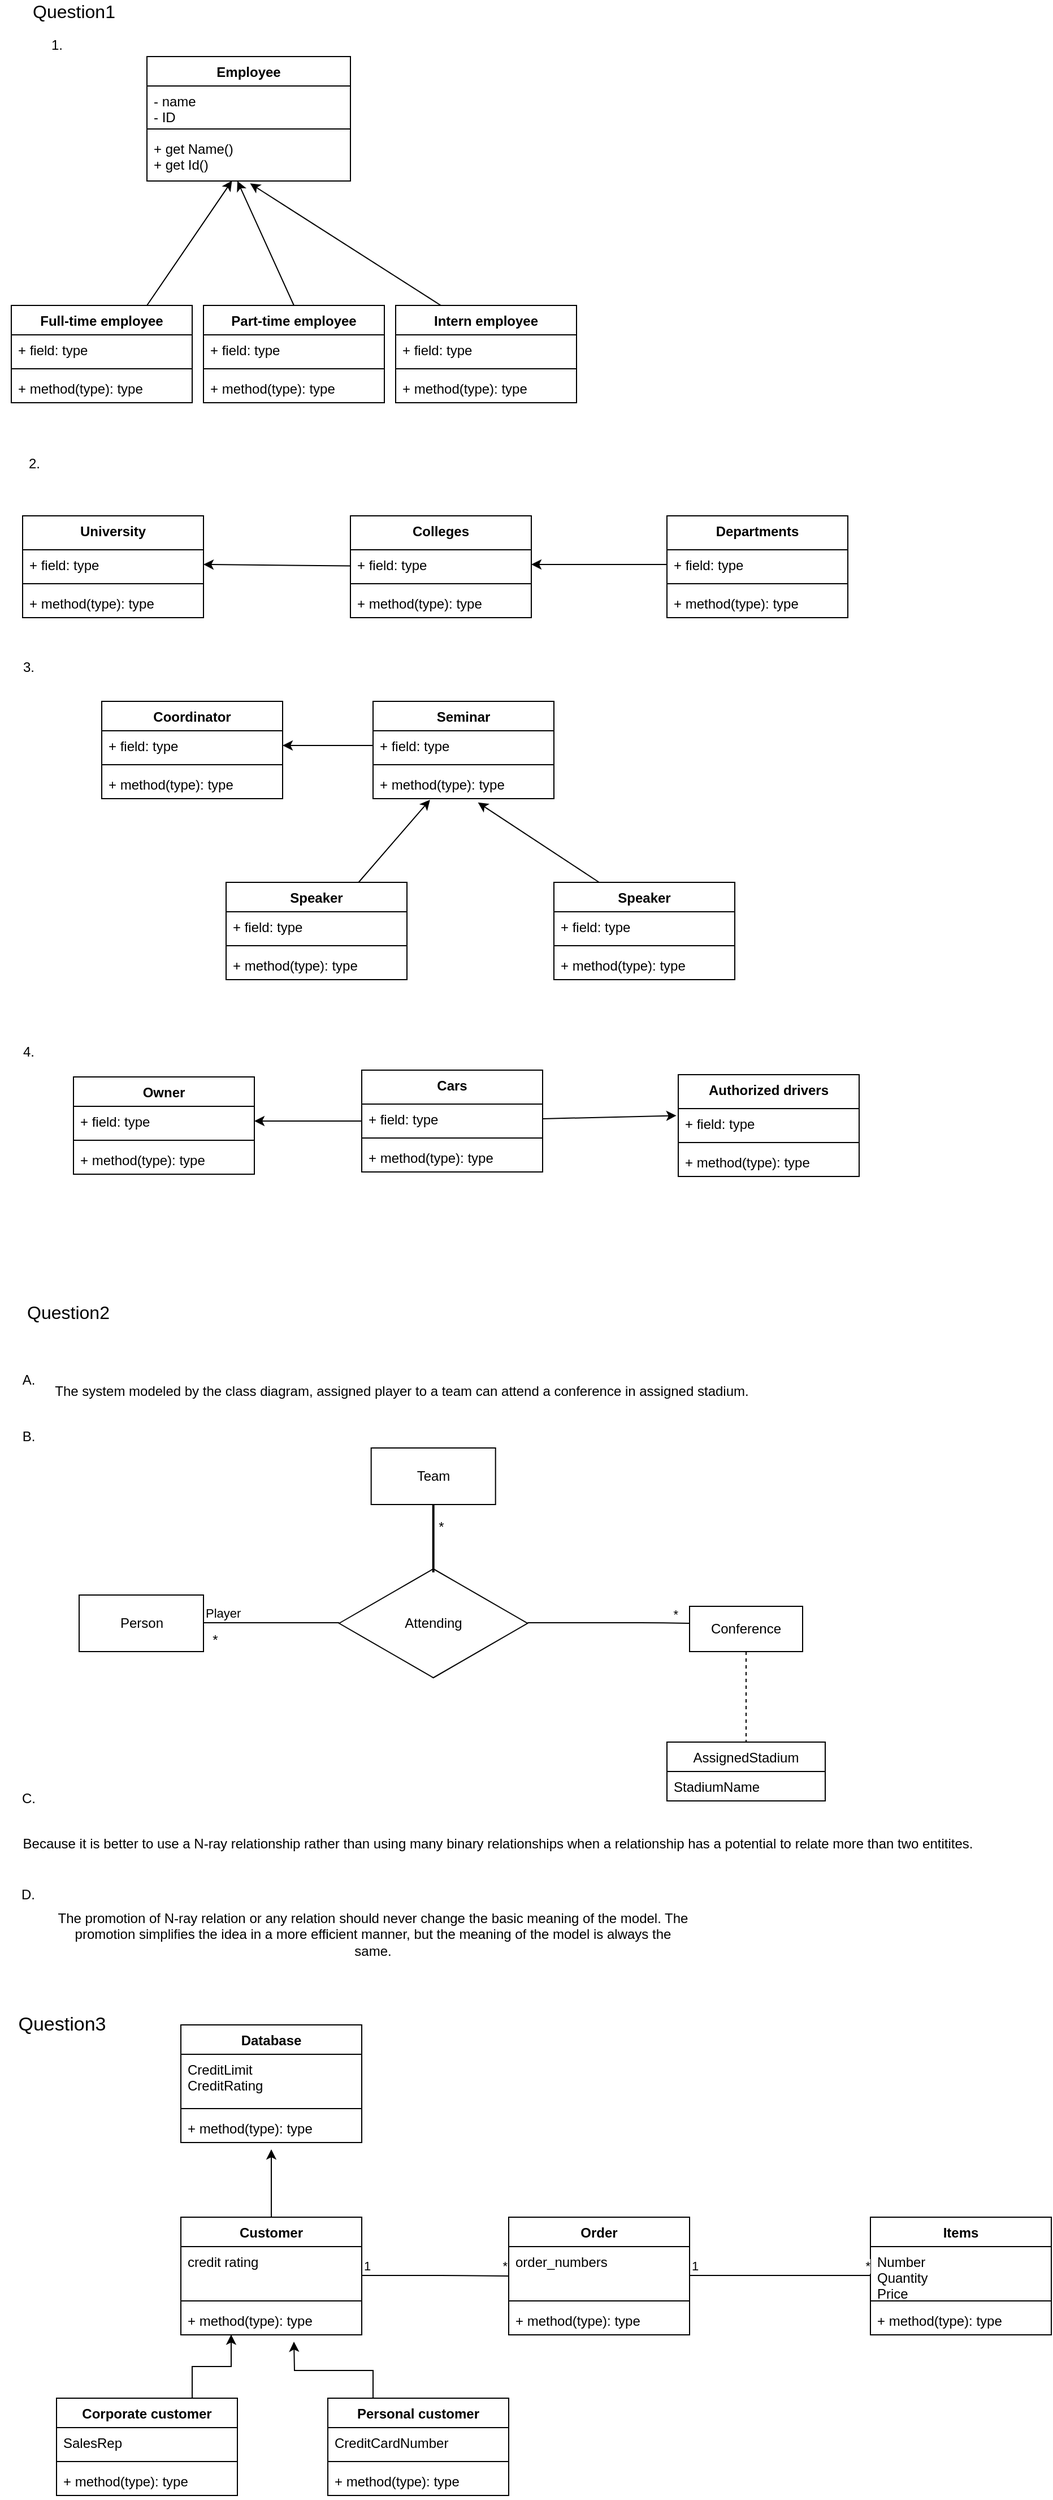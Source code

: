 <mxfile version="15.2.9" type="github">
  <diagram name="Page-1" id="929967ad-93f9-6ef4-fab6-5d389245f69c">
    <mxGraphModel dx="1038" dy="579" grid="1" gridSize="10" guides="1" tooltips="1" connect="1" arrows="1" fold="1" page="1" pageScale="1.5" pageWidth="1169" pageHeight="826" background="none" math="0" shadow="0">
      <root>
        <mxCell id="0" style=";html=1;" />
        <mxCell id="1" style=";html=1;" parent="0" />
        <mxCell id="pVyKS3Zhb-aqhYv4_YSG-1" value="&lt;font style=&quot;font-size: 16px&quot;&gt;Question1&lt;/font&gt;" style="text;html=1;resizable=0;autosize=1;align=center;verticalAlign=middle;points=[];fillColor=none;strokeColor=none;rounded=0;" parent="1" vertex="1">
          <mxGeometry x="20" y="40" width="90" height="20" as="geometry" />
        </mxCell>
        <mxCell id="pVyKS3Zhb-aqhYv4_YSG-3" value="1." style="text;html=1;resizable=0;autosize=1;align=center;verticalAlign=middle;points=[];fillColor=none;strokeColor=none;rounded=0;" parent="1" vertex="1">
          <mxGeometry x="35" y="70" width="30" height="20" as="geometry" />
        </mxCell>
        <mxCell id="pVyKS3Zhb-aqhYv4_YSG-24" value="Employee" style="swimlane;fontStyle=1;align=center;verticalAlign=top;childLayout=stackLayout;horizontal=1;startSize=26;horizontalStack=0;resizeParent=1;resizeParentMax=0;resizeLast=0;collapsible=1;marginBottom=0;" parent="1" vertex="1">
          <mxGeometry x="130" y="90" width="180" height="110" as="geometry" />
        </mxCell>
        <mxCell id="pVyKS3Zhb-aqhYv4_YSG-25" value="- name&#xa;- ID" style="text;strokeColor=none;fillColor=none;align=left;verticalAlign=top;spacingLeft=4;spacingRight=4;overflow=hidden;rotatable=0;points=[[0,0.5],[1,0.5]];portConstraint=eastwest;" parent="pVyKS3Zhb-aqhYv4_YSG-24" vertex="1">
          <mxGeometry y="26" width="180" height="34" as="geometry" />
        </mxCell>
        <mxCell id="pVyKS3Zhb-aqhYv4_YSG-26" value="" style="line;strokeWidth=1;fillColor=none;align=left;verticalAlign=middle;spacingTop=-1;spacingLeft=3;spacingRight=3;rotatable=0;labelPosition=right;points=[];portConstraint=eastwest;" parent="pVyKS3Zhb-aqhYv4_YSG-24" vertex="1">
          <mxGeometry y="60" width="180" height="8" as="geometry" />
        </mxCell>
        <mxCell id="pVyKS3Zhb-aqhYv4_YSG-27" value="+ get Name()&#xa;+ get Id()" style="text;strokeColor=none;fillColor=none;align=left;verticalAlign=top;spacingLeft=4;spacingRight=4;overflow=hidden;rotatable=0;points=[[0,0.5],[1,0.5]];portConstraint=eastwest;" parent="pVyKS3Zhb-aqhYv4_YSG-24" vertex="1">
          <mxGeometry y="68" width="180" height="42" as="geometry" />
        </mxCell>
        <mxCell id="pVyKS3Zhb-aqhYv4_YSG-68" style="edgeStyle=none;rounded=0;orthogonalLoop=1;jettySize=auto;html=1;exitX=0.25;exitY=0;exitDx=0;exitDy=0;entryX=0.507;entryY=1.052;entryDx=0;entryDy=0;entryPerimeter=0;" parent="1" source="pVyKS3Zhb-aqhYv4_YSG-32" target="pVyKS3Zhb-aqhYv4_YSG-27" edge="1">
          <mxGeometry relative="1" as="geometry" />
        </mxCell>
        <mxCell id="pVyKS3Zhb-aqhYv4_YSG-32" value="Intern employee" style="swimlane;fontStyle=1;align=center;verticalAlign=top;childLayout=stackLayout;horizontal=1;startSize=26;horizontalStack=0;resizeParent=1;resizeParentMax=0;resizeLast=0;collapsible=1;marginBottom=0;" parent="1" vertex="1">
          <mxGeometry x="350" y="310" width="160" height="86" as="geometry" />
        </mxCell>
        <mxCell id="pVyKS3Zhb-aqhYv4_YSG-33" value="+ field: type" style="text;strokeColor=none;fillColor=none;align=left;verticalAlign=top;spacingLeft=4;spacingRight=4;overflow=hidden;rotatable=0;points=[[0,0.5],[1,0.5]];portConstraint=eastwest;" parent="pVyKS3Zhb-aqhYv4_YSG-32" vertex="1">
          <mxGeometry y="26" width="160" height="26" as="geometry" />
        </mxCell>
        <mxCell id="pVyKS3Zhb-aqhYv4_YSG-34" value="" style="line;strokeWidth=1;fillColor=none;align=left;verticalAlign=middle;spacingTop=-1;spacingLeft=3;spacingRight=3;rotatable=0;labelPosition=right;points=[];portConstraint=eastwest;" parent="pVyKS3Zhb-aqhYv4_YSG-32" vertex="1">
          <mxGeometry y="52" width="160" height="8" as="geometry" />
        </mxCell>
        <mxCell id="pVyKS3Zhb-aqhYv4_YSG-35" value="+ method(type): type" style="text;strokeColor=none;fillColor=none;align=left;verticalAlign=top;spacingLeft=4;spacingRight=4;overflow=hidden;rotatable=0;points=[[0,0.5],[1,0.5]];portConstraint=eastwest;" parent="pVyKS3Zhb-aqhYv4_YSG-32" vertex="1">
          <mxGeometry y="60" width="160" height="26" as="geometry" />
        </mxCell>
        <mxCell id="pVyKS3Zhb-aqhYv4_YSG-67" style="edgeStyle=none;rounded=0;orthogonalLoop=1;jettySize=auto;html=1;exitX=0.5;exitY=0;exitDx=0;exitDy=0;" parent="1" source="pVyKS3Zhb-aqhYv4_YSG-36" edge="1">
          <mxGeometry relative="1" as="geometry">
            <mxPoint x="210" y="200" as="targetPoint" />
          </mxGeometry>
        </mxCell>
        <mxCell id="pVyKS3Zhb-aqhYv4_YSG-36" value="Part-time employee" style="swimlane;fontStyle=1;align=center;verticalAlign=top;childLayout=stackLayout;horizontal=1;startSize=26;horizontalStack=0;resizeParent=1;resizeParentMax=0;resizeLast=0;collapsible=1;marginBottom=0;" parent="1" vertex="1">
          <mxGeometry x="180" y="310" width="160" height="86" as="geometry" />
        </mxCell>
        <mxCell id="pVyKS3Zhb-aqhYv4_YSG-37" value="+ field: type" style="text;strokeColor=none;fillColor=none;align=left;verticalAlign=top;spacingLeft=4;spacingRight=4;overflow=hidden;rotatable=0;points=[[0,0.5],[1,0.5]];portConstraint=eastwest;" parent="pVyKS3Zhb-aqhYv4_YSG-36" vertex="1">
          <mxGeometry y="26" width="160" height="26" as="geometry" />
        </mxCell>
        <mxCell id="pVyKS3Zhb-aqhYv4_YSG-38" value="" style="line;strokeWidth=1;fillColor=none;align=left;verticalAlign=middle;spacingTop=-1;spacingLeft=3;spacingRight=3;rotatable=0;labelPosition=right;points=[];portConstraint=eastwest;" parent="pVyKS3Zhb-aqhYv4_YSG-36" vertex="1">
          <mxGeometry y="52" width="160" height="8" as="geometry" />
        </mxCell>
        <mxCell id="pVyKS3Zhb-aqhYv4_YSG-39" value="+ method(type): type" style="text;strokeColor=none;fillColor=none;align=left;verticalAlign=top;spacingLeft=4;spacingRight=4;overflow=hidden;rotatable=0;points=[[0,0.5],[1,0.5]];portConstraint=eastwest;" parent="pVyKS3Zhb-aqhYv4_YSG-36" vertex="1">
          <mxGeometry y="60" width="160" height="26" as="geometry" />
        </mxCell>
        <mxCell id="pVyKS3Zhb-aqhYv4_YSG-66" style="edgeStyle=none;rounded=0;orthogonalLoop=1;jettySize=auto;html=1;exitX=0.75;exitY=0;exitDx=0;exitDy=0;entryX=0.418;entryY=0.995;entryDx=0;entryDy=0;entryPerimeter=0;" parent="1" source="pVyKS3Zhb-aqhYv4_YSG-40" target="pVyKS3Zhb-aqhYv4_YSG-27" edge="1">
          <mxGeometry relative="1" as="geometry" />
        </mxCell>
        <mxCell id="pVyKS3Zhb-aqhYv4_YSG-40" value="Full-time employee" style="swimlane;fontStyle=1;align=center;verticalAlign=top;childLayout=stackLayout;horizontal=1;startSize=26;horizontalStack=0;resizeParent=1;resizeParentMax=0;resizeLast=0;collapsible=1;marginBottom=0;" parent="1" vertex="1">
          <mxGeometry x="10" y="310" width="160" height="86" as="geometry" />
        </mxCell>
        <mxCell id="pVyKS3Zhb-aqhYv4_YSG-41" value="+ field: type" style="text;strokeColor=none;fillColor=none;align=left;verticalAlign=top;spacingLeft=4;spacingRight=4;overflow=hidden;rotatable=0;points=[[0,0.5],[1,0.5]];portConstraint=eastwest;" parent="pVyKS3Zhb-aqhYv4_YSG-40" vertex="1">
          <mxGeometry y="26" width="160" height="26" as="geometry" />
        </mxCell>
        <mxCell id="pVyKS3Zhb-aqhYv4_YSG-42" value="" style="line;strokeWidth=1;fillColor=none;align=left;verticalAlign=middle;spacingTop=-1;spacingLeft=3;spacingRight=3;rotatable=0;labelPosition=right;points=[];portConstraint=eastwest;" parent="pVyKS3Zhb-aqhYv4_YSG-40" vertex="1">
          <mxGeometry y="52" width="160" height="8" as="geometry" />
        </mxCell>
        <mxCell id="pVyKS3Zhb-aqhYv4_YSG-43" value="+ method(type): type" style="text;strokeColor=none;fillColor=none;align=left;verticalAlign=top;spacingLeft=4;spacingRight=4;overflow=hidden;rotatable=0;points=[[0,0.5],[1,0.5]];portConstraint=eastwest;" parent="pVyKS3Zhb-aqhYv4_YSG-40" vertex="1">
          <mxGeometry y="60" width="160" height="26" as="geometry" />
        </mxCell>
        <mxCell id="pVyKS3Zhb-aqhYv4_YSG-44" value="2." style="text;html=1;resizable=0;autosize=1;align=center;verticalAlign=middle;points=[];fillColor=none;strokeColor=none;rounded=0;" parent="1" vertex="1">
          <mxGeometry x="15" y="440" width="30" height="20" as="geometry" />
        </mxCell>
        <mxCell id="pVyKS3Zhb-aqhYv4_YSG-45" value="University" style="swimlane;fontStyle=1;align=center;verticalAlign=top;childLayout=stackLayout;horizontal=1;startSize=30;horizontalStack=0;resizeParent=1;resizeParentMax=0;resizeLast=0;collapsible=1;marginBottom=0;" parent="1" vertex="1">
          <mxGeometry x="20" y="496" width="160" height="90" as="geometry" />
        </mxCell>
        <mxCell id="pVyKS3Zhb-aqhYv4_YSG-46" value="+ field: type" style="text;strokeColor=none;fillColor=none;align=left;verticalAlign=top;spacingLeft=4;spacingRight=4;overflow=hidden;rotatable=0;points=[[0,0.5],[1,0.5]];portConstraint=eastwest;" parent="pVyKS3Zhb-aqhYv4_YSG-45" vertex="1">
          <mxGeometry y="30" width="160" height="26" as="geometry" />
        </mxCell>
        <mxCell id="pVyKS3Zhb-aqhYv4_YSG-47" value="" style="line;strokeWidth=1;fillColor=none;align=left;verticalAlign=middle;spacingTop=-1;spacingLeft=3;spacingRight=3;rotatable=0;labelPosition=right;points=[];portConstraint=eastwest;" parent="pVyKS3Zhb-aqhYv4_YSG-45" vertex="1">
          <mxGeometry y="56" width="160" height="8" as="geometry" />
        </mxCell>
        <mxCell id="pVyKS3Zhb-aqhYv4_YSG-48" value="+ method(type): type" style="text;strokeColor=none;fillColor=none;align=left;verticalAlign=top;spacingLeft=4;spacingRight=4;overflow=hidden;rotatable=0;points=[[0,0.5],[1,0.5]];portConstraint=eastwest;" parent="pVyKS3Zhb-aqhYv4_YSG-45" vertex="1">
          <mxGeometry y="64" width="160" height="26" as="geometry" />
        </mxCell>
        <mxCell id="pVyKS3Zhb-aqhYv4_YSG-61" style="edgeStyle=none;rounded=0;orthogonalLoop=1;jettySize=auto;html=1;entryX=1;entryY=0.5;entryDx=0;entryDy=0;" parent="1" source="pVyKS3Zhb-aqhYv4_YSG-49" target="pVyKS3Zhb-aqhYv4_YSG-46" edge="1">
          <mxGeometry relative="1" as="geometry" />
        </mxCell>
        <mxCell id="pVyKS3Zhb-aqhYv4_YSG-49" value="Colleges" style="swimlane;fontStyle=1;align=center;verticalAlign=top;childLayout=stackLayout;horizontal=1;startSize=30;horizontalStack=0;resizeParent=1;resizeParentMax=0;resizeLast=0;collapsible=1;marginBottom=0;" parent="1" vertex="1">
          <mxGeometry x="310" y="496" width="160" height="90" as="geometry" />
        </mxCell>
        <mxCell id="pVyKS3Zhb-aqhYv4_YSG-50" value="+ field: type" style="text;strokeColor=none;fillColor=none;align=left;verticalAlign=top;spacingLeft=4;spacingRight=4;overflow=hidden;rotatable=0;points=[[0,0.5],[1,0.5]];portConstraint=eastwest;" parent="pVyKS3Zhb-aqhYv4_YSG-49" vertex="1">
          <mxGeometry y="30" width="160" height="26" as="geometry" />
        </mxCell>
        <mxCell id="pVyKS3Zhb-aqhYv4_YSG-51" value="" style="line;strokeWidth=1;fillColor=none;align=left;verticalAlign=middle;spacingTop=-1;spacingLeft=3;spacingRight=3;rotatable=0;labelPosition=right;points=[];portConstraint=eastwest;" parent="pVyKS3Zhb-aqhYv4_YSG-49" vertex="1">
          <mxGeometry y="56" width="160" height="8" as="geometry" />
        </mxCell>
        <mxCell id="pVyKS3Zhb-aqhYv4_YSG-52" value="+ method(type): type" style="text;strokeColor=none;fillColor=none;align=left;verticalAlign=top;spacingLeft=4;spacingRight=4;overflow=hidden;rotatable=0;points=[[0,0.5],[1,0.5]];portConstraint=eastwest;" parent="pVyKS3Zhb-aqhYv4_YSG-49" vertex="1">
          <mxGeometry y="64" width="160" height="26" as="geometry" />
        </mxCell>
        <mxCell id="pVyKS3Zhb-aqhYv4_YSG-54" value="Departments" style="swimlane;fontStyle=1;align=center;verticalAlign=top;childLayout=stackLayout;horizontal=1;startSize=30;horizontalStack=0;resizeParent=1;resizeParentMax=0;resizeLast=0;collapsible=1;marginBottom=0;" parent="1" vertex="1">
          <mxGeometry x="590" y="496" width="160" height="90" as="geometry" />
        </mxCell>
        <mxCell id="pVyKS3Zhb-aqhYv4_YSG-55" value="+ field: type" style="text;strokeColor=none;fillColor=none;align=left;verticalAlign=top;spacingLeft=4;spacingRight=4;overflow=hidden;rotatable=0;points=[[0,0.5],[1,0.5]];portConstraint=eastwest;" parent="pVyKS3Zhb-aqhYv4_YSG-54" vertex="1">
          <mxGeometry y="30" width="160" height="26" as="geometry" />
        </mxCell>
        <mxCell id="pVyKS3Zhb-aqhYv4_YSG-56" value="" style="line;strokeWidth=1;fillColor=none;align=left;verticalAlign=middle;spacingTop=-1;spacingLeft=3;spacingRight=3;rotatable=0;labelPosition=right;points=[];portConstraint=eastwest;" parent="pVyKS3Zhb-aqhYv4_YSG-54" vertex="1">
          <mxGeometry y="56" width="160" height="8" as="geometry" />
        </mxCell>
        <mxCell id="pVyKS3Zhb-aqhYv4_YSG-57" value="+ method(type): type" style="text;strokeColor=none;fillColor=none;align=left;verticalAlign=top;spacingLeft=4;spacingRight=4;overflow=hidden;rotatable=0;points=[[0,0.5],[1,0.5]];portConstraint=eastwest;" parent="pVyKS3Zhb-aqhYv4_YSG-54" vertex="1">
          <mxGeometry y="64" width="160" height="26" as="geometry" />
        </mxCell>
        <mxCell id="pVyKS3Zhb-aqhYv4_YSG-62" style="edgeStyle=none;rounded=0;orthogonalLoop=1;jettySize=auto;html=1;entryX=1;entryY=0.5;entryDx=0;entryDy=0;" parent="1" source="pVyKS3Zhb-aqhYv4_YSG-55" target="pVyKS3Zhb-aqhYv4_YSG-50" edge="1">
          <mxGeometry relative="1" as="geometry" />
        </mxCell>
        <mxCell id="pVyKS3Zhb-aqhYv4_YSG-63" value="3." style="text;html=1;resizable=0;autosize=1;align=center;verticalAlign=middle;points=[];fillColor=none;strokeColor=none;rounded=0;" parent="1" vertex="1">
          <mxGeometry x="10" y="620" width="30" height="20" as="geometry" />
        </mxCell>
        <mxCell id="pVyKS3Zhb-aqhYv4_YSG-69" value="Coordinator" style="swimlane;fontStyle=1;align=center;verticalAlign=top;childLayout=stackLayout;horizontal=1;startSize=26;horizontalStack=0;resizeParent=1;resizeParentMax=0;resizeLast=0;collapsible=1;marginBottom=0;" parent="1" vertex="1">
          <mxGeometry x="90" y="660" width="160" height="86" as="geometry" />
        </mxCell>
        <mxCell id="pVyKS3Zhb-aqhYv4_YSG-70" value="+ field: type" style="text;strokeColor=none;fillColor=none;align=left;verticalAlign=top;spacingLeft=4;spacingRight=4;overflow=hidden;rotatable=0;points=[[0,0.5],[1,0.5]];portConstraint=eastwest;" parent="pVyKS3Zhb-aqhYv4_YSG-69" vertex="1">
          <mxGeometry y="26" width="160" height="26" as="geometry" />
        </mxCell>
        <mxCell id="pVyKS3Zhb-aqhYv4_YSG-71" value="" style="line;strokeWidth=1;fillColor=none;align=left;verticalAlign=middle;spacingTop=-1;spacingLeft=3;spacingRight=3;rotatable=0;labelPosition=right;points=[];portConstraint=eastwest;" parent="pVyKS3Zhb-aqhYv4_YSG-69" vertex="1">
          <mxGeometry y="52" width="160" height="8" as="geometry" />
        </mxCell>
        <mxCell id="pVyKS3Zhb-aqhYv4_YSG-72" value="+ method(type): type" style="text;strokeColor=none;fillColor=none;align=left;verticalAlign=top;spacingLeft=4;spacingRight=4;overflow=hidden;rotatable=0;points=[[0,0.5],[1,0.5]];portConstraint=eastwest;" parent="pVyKS3Zhb-aqhYv4_YSG-69" vertex="1">
          <mxGeometry y="60" width="160" height="26" as="geometry" />
        </mxCell>
        <mxCell id="pVyKS3Zhb-aqhYv4_YSG-89" style="edgeStyle=none;rounded=0;orthogonalLoop=1;jettySize=auto;html=1;entryX=0.315;entryY=1.038;entryDx=0;entryDy=0;entryPerimeter=0;" parent="1" source="pVyKS3Zhb-aqhYv4_YSG-77" target="pVyKS3Zhb-aqhYv4_YSG-88" edge="1">
          <mxGeometry relative="1" as="geometry" />
        </mxCell>
        <mxCell id="pVyKS3Zhb-aqhYv4_YSG-77" value="Speaker" style="swimlane;fontStyle=1;align=center;verticalAlign=top;childLayout=stackLayout;horizontal=1;startSize=26;horizontalStack=0;resizeParent=1;resizeParentMax=0;resizeLast=0;collapsible=1;marginBottom=0;" parent="1" vertex="1">
          <mxGeometry x="200" y="820" width="160" height="86" as="geometry" />
        </mxCell>
        <mxCell id="pVyKS3Zhb-aqhYv4_YSG-78" value="+ field: type" style="text;strokeColor=none;fillColor=none;align=left;verticalAlign=top;spacingLeft=4;spacingRight=4;overflow=hidden;rotatable=0;points=[[0,0.5],[1,0.5]];portConstraint=eastwest;" parent="pVyKS3Zhb-aqhYv4_YSG-77" vertex="1">
          <mxGeometry y="26" width="160" height="26" as="geometry" />
        </mxCell>
        <mxCell id="pVyKS3Zhb-aqhYv4_YSG-79" value="" style="line;strokeWidth=1;fillColor=none;align=left;verticalAlign=middle;spacingTop=-1;spacingLeft=3;spacingRight=3;rotatable=0;labelPosition=right;points=[];portConstraint=eastwest;" parent="pVyKS3Zhb-aqhYv4_YSG-77" vertex="1">
          <mxGeometry y="52" width="160" height="8" as="geometry" />
        </mxCell>
        <mxCell id="pVyKS3Zhb-aqhYv4_YSG-80" value="+ method(type): type" style="text;strokeColor=none;fillColor=none;align=left;verticalAlign=top;spacingLeft=4;spacingRight=4;overflow=hidden;rotatable=0;points=[[0,0.5],[1,0.5]];portConstraint=eastwest;" parent="pVyKS3Zhb-aqhYv4_YSG-77" vertex="1">
          <mxGeometry y="60" width="160" height="26" as="geometry" />
        </mxCell>
        <mxCell id="pVyKS3Zhb-aqhYv4_YSG-90" style="edgeStyle=none;rounded=0;orthogonalLoop=1;jettySize=auto;html=1;exitX=0.25;exitY=0;exitDx=0;exitDy=0;entryX=0.58;entryY=1.131;entryDx=0;entryDy=0;entryPerimeter=0;" parent="1" source="pVyKS3Zhb-aqhYv4_YSG-81" target="pVyKS3Zhb-aqhYv4_YSG-88" edge="1">
          <mxGeometry relative="1" as="geometry" />
        </mxCell>
        <mxCell id="pVyKS3Zhb-aqhYv4_YSG-81" value="Speaker" style="swimlane;fontStyle=1;align=center;verticalAlign=top;childLayout=stackLayout;horizontal=1;startSize=26;horizontalStack=0;resizeParent=1;resizeParentMax=0;resizeLast=0;collapsible=1;marginBottom=0;" parent="1" vertex="1">
          <mxGeometry x="490" y="820" width="160" height="86" as="geometry" />
        </mxCell>
        <mxCell id="pVyKS3Zhb-aqhYv4_YSG-82" value="+ field: type" style="text;strokeColor=none;fillColor=none;align=left;verticalAlign=top;spacingLeft=4;spacingRight=4;overflow=hidden;rotatable=0;points=[[0,0.5],[1,0.5]];portConstraint=eastwest;" parent="pVyKS3Zhb-aqhYv4_YSG-81" vertex="1">
          <mxGeometry y="26" width="160" height="26" as="geometry" />
        </mxCell>
        <mxCell id="pVyKS3Zhb-aqhYv4_YSG-83" value="" style="line;strokeWidth=1;fillColor=none;align=left;verticalAlign=middle;spacingTop=-1;spacingLeft=3;spacingRight=3;rotatable=0;labelPosition=right;points=[];portConstraint=eastwest;" parent="pVyKS3Zhb-aqhYv4_YSG-81" vertex="1">
          <mxGeometry y="52" width="160" height="8" as="geometry" />
        </mxCell>
        <mxCell id="pVyKS3Zhb-aqhYv4_YSG-84" value="+ method(type): type" style="text;strokeColor=none;fillColor=none;align=left;verticalAlign=top;spacingLeft=4;spacingRight=4;overflow=hidden;rotatable=0;points=[[0,0.5],[1,0.5]];portConstraint=eastwest;" parent="pVyKS3Zhb-aqhYv4_YSG-81" vertex="1">
          <mxGeometry y="60" width="160" height="26" as="geometry" />
        </mxCell>
        <mxCell id="pVyKS3Zhb-aqhYv4_YSG-85" value="Seminar" style="swimlane;fontStyle=1;align=center;verticalAlign=top;childLayout=stackLayout;horizontal=1;startSize=26;horizontalStack=0;resizeParent=1;resizeParentMax=0;resizeLast=0;collapsible=1;marginBottom=0;" parent="1" vertex="1">
          <mxGeometry x="330" y="660" width="160" height="86" as="geometry" />
        </mxCell>
        <mxCell id="pVyKS3Zhb-aqhYv4_YSG-86" value="+ field: type" style="text;strokeColor=none;fillColor=none;align=left;verticalAlign=top;spacingLeft=4;spacingRight=4;overflow=hidden;rotatable=0;points=[[0,0.5],[1,0.5]];portConstraint=eastwest;" parent="pVyKS3Zhb-aqhYv4_YSG-85" vertex="1">
          <mxGeometry y="26" width="160" height="26" as="geometry" />
        </mxCell>
        <mxCell id="pVyKS3Zhb-aqhYv4_YSG-87" value="" style="line;strokeWidth=1;fillColor=none;align=left;verticalAlign=middle;spacingTop=-1;spacingLeft=3;spacingRight=3;rotatable=0;labelPosition=right;points=[];portConstraint=eastwest;" parent="pVyKS3Zhb-aqhYv4_YSG-85" vertex="1">
          <mxGeometry y="52" width="160" height="8" as="geometry" />
        </mxCell>
        <mxCell id="pVyKS3Zhb-aqhYv4_YSG-88" value="+ method(type): type" style="text;strokeColor=none;fillColor=none;align=left;verticalAlign=top;spacingLeft=4;spacingRight=4;overflow=hidden;rotatable=0;points=[[0,0.5],[1,0.5]];portConstraint=eastwest;" parent="pVyKS3Zhb-aqhYv4_YSG-85" vertex="1">
          <mxGeometry y="60" width="160" height="26" as="geometry" />
        </mxCell>
        <mxCell id="pVyKS3Zhb-aqhYv4_YSG-91" style="edgeStyle=none;rounded=0;orthogonalLoop=1;jettySize=auto;html=1;exitX=0;exitY=0.5;exitDx=0;exitDy=0;entryX=1;entryY=0.5;entryDx=0;entryDy=0;" parent="1" source="pVyKS3Zhb-aqhYv4_YSG-86" target="pVyKS3Zhb-aqhYv4_YSG-70" edge="1">
          <mxGeometry relative="1" as="geometry" />
        </mxCell>
        <mxCell id="pVyKS3Zhb-aqhYv4_YSG-92" value="4." style="text;html=1;resizable=0;autosize=1;align=center;verticalAlign=middle;points=[];fillColor=none;strokeColor=none;rounded=0;" parent="1" vertex="1">
          <mxGeometry x="10" y="960" width="30" height="20" as="geometry" />
        </mxCell>
        <mxCell id="pVyKS3Zhb-aqhYv4_YSG-111" style="edgeStyle=none;rounded=0;orthogonalLoop=1;jettySize=auto;html=1;entryX=1;entryY=0.5;entryDx=0;entryDy=0;" parent="1" source="pVyKS3Zhb-aqhYv4_YSG-93" target="pVyKS3Zhb-aqhYv4_YSG-98" edge="1">
          <mxGeometry relative="1" as="geometry" />
        </mxCell>
        <mxCell id="pVyKS3Zhb-aqhYv4_YSG-93" value="Cars" style="swimlane;fontStyle=1;align=center;verticalAlign=top;childLayout=stackLayout;horizontal=1;startSize=30;horizontalStack=0;resizeParent=1;resizeParentMax=0;resizeLast=0;collapsible=1;marginBottom=0;" parent="1" vertex="1">
          <mxGeometry x="320" y="986" width="160" height="90" as="geometry" />
        </mxCell>
        <mxCell id="pVyKS3Zhb-aqhYv4_YSG-94" value="+ field: type" style="text;strokeColor=none;fillColor=none;align=left;verticalAlign=top;spacingLeft=4;spacingRight=4;overflow=hidden;rotatable=0;points=[[0,0.5],[1,0.5]];portConstraint=eastwest;" parent="pVyKS3Zhb-aqhYv4_YSG-93" vertex="1">
          <mxGeometry y="30" width="160" height="26" as="geometry" />
        </mxCell>
        <mxCell id="pVyKS3Zhb-aqhYv4_YSG-95" value="" style="line;strokeWidth=1;fillColor=none;align=left;verticalAlign=middle;spacingTop=-1;spacingLeft=3;spacingRight=3;rotatable=0;labelPosition=right;points=[];portConstraint=eastwest;" parent="pVyKS3Zhb-aqhYv4_YSG-93" vertex="1">
          <mxGeometry y="56" width="160" height="8" as="geometry" />
        </mxCell>
        <mxCell id="pVyKS3Zhb-aqhYv4_YSG-96" value="+ method(type): type" style="text;strokeColor=none;fillColor=none;align=left;verticalAlign=top;spacingLeft=4;spacingRight=4;overflow=hidden;rotatable=0;points=[[0,0.5],[1,0.5]];portConstraint=eastwest;" parent="pVyKS3Zhb-aqhYv4_YSG-93" vertex="1">
          <mxGeometry y="64" width="160" height="26" as="geometry" />
        </mxCell>
        <mxCell id="pVyKS3Zhb-aqhYv4_YSG-97" value="Owner" style="swimlane;fontStyle=1;align=center;verticalAlign=top;childLayout=stackLayout;horizontal=1;startSize=26;horizontalStack=0;resizeParent=1;resizeParentMax=0;resizeLast=0;collapsible=1;marginBottom=0;" parent="1" vertex="1">
          <mxGeometry x="65" y="992" width="160" height="86" as="geometry" />
        </mxCell>
        <mxCell id="pVyKS3Zhb-aqhYv4_YSG-98" value="+ field: type" style="text;strokeColor=none;fillColor=none;align=left;verticalAlign=top;spacingLeft=4;spacingRight=4;overflow=hidden;rotatable=0;points=[[0,0.5],[1,0.5]];portConstraint=eastwest;" parent="pVyKS3Zhb-aqhYv4_YSG-97" vertex="1">
          <mxGeometry y="26" width="160" height="26" as="geometry" />
        </mxCell>
        <mxCell id="pVyKS3Zhb-aqhYv4_YSG-99" value="" style="line;strokeWidth=1;fillColor=none;align=left;verticalAlign=middle;spacingTop=-1;spacingLeft=3;spacingRight=3;rotatable=0;labelPosition=right;points=[];portConstraint=eastwest;" parent="pVyKS3Zhb-aqhYv4_YSG-97" vertex="1">
          <mxGeometry y="52" width="160" height="8" as="geometry" />
        </mxCell>
        <mxCell id="pVyKS3Zhb-aqhYv4_YSG-100" value="+ method(type): type" style="text;strokeColor=none;fillColor=none;align=left;verticalAlign=top;spacingLeft=4;spacingRight=4;overflow=hidden;rotatable=0;points=[[0,0.5],[1,0.5]];portConstraint=eastwest;" parent="pVyKS3Zhb-aqhYv4_YSG-97" vertex="1">
          <mxGeometry y="60" width="160" height="26" as="geometry" />
        </mxCell>
        <mxCell id="pVyKS3Zhb-aqhYv4_YSG-101" value="Authorized drivers" style="swimlane;fontStyle=1;align=center;verticalAlign=top;childLayout=stackLayout;horizontal=1;startSize=30;horizontalStack=0;resizeParent=1;resizeParentMax=0;resizeLast=0;collapsible=1;marginBottom=0;" parent="1" vertex="1">
          <mxGeometry x="600" y="990" width="160" height="90" as="geometry" />
        </mxCell>
        <mxCell id="pVyKS3Zhb-aqhYv4_YSG-102" value="+ field: type" style="text;strokeColor=none;fillColor=none;align=left;verticalAlign=top;spacingLeft=4;spacingRight=4;overflow=hidden;rotatable=0;points=[[0,0.5],[1,0.5]];portConstraint=eastwest;" parent="pVyKS3Zhb-aqhYv4_YSG-101" vertex="1">
          <mxGeometry y="30" width="160" height="26" as="geometry" />
        </mxCell>
        <mxCell id="pVyKS3Zhb-aqhYv4_YSG-103" value="" style="line;strokeWidth=1;fillColor=none;align=left;verticalAlign=middle;spacingTop=-1;spacingLeft=3;spacingRight=3;rotatable=0;labelPosition=right;points=[];portConstraint=eastwest;" parent="pVyKS3Zhb-aqhYv4_YSG-101" vertex="1">
          <mxGeometry y="56" width="160" height="8" as="geometry" />
        </mxCell>
        <mxCell id="pVyKS3Zhb-aqhYv4_YSG-104" value="+ method(type): type" style="text;strokeColor=none;fillColor=none;align=left;verticalAlign=top;spacingLeft=4;spacingRight=4;overflow=hidden;rotatable=0;points=[[0,0.5],[1,0.5]];portConstraint=eastwest;" parent="pVyKS3Zhb-aqhYv4_YSG-101" vertex="1">
          <mxGeometry y="64" width="160" height="26" as="geometry" />
        </mxCell>
        <mxCell id="pVyKS3Zhb-aqhYv4_YSG-113" value="&lt;font style=&quot;font-size: 16px&quot;&gt;Question2&lt;/font&gt;" style="text;html=1;resizable=0;autosize=1;align=center;verticalAlign=middle;points=[];fillColor=none;strokeColor=none;rounded=0;" parent="1" vertex="1">
          <mxGeometry x="15" y="1190" width="90" height="20" as="geometry" />
        </mxCell>
        <mxCell id="pVyKS3Zhb-aqhYv4_YSG-114" value="A." style="text;html=1;resizable=0;autosize=1;align=center;verticalAlign=middle;points=[];fillColor=none;strokeColor=none;rounded=0;" parent="1" vertex="1">
          <mxGeometry x="10" y="1250" width="30" height="20" as="geometry" />
        </mxCell>
        <mxCell id="pVyKS3Zhb-aqhYv4_YSG-116" value="The system modeled by the class diagram, assigned player to a team can attend a conference in assigned stadium." style="text;html=1;resizable=0;autosize=1;align=center;verticalAlign=middle;points=[];fillColor=none;strokeColor=none;rounded=0;" parent="1" vertex="1">
          <mxGeometry x="40" y="1260" width="630" height="20" as="geometry" />
        </mxCell>
        <mxCell id="pVyKS3Zhb-aqhYv4_YSG-117" value="B." style="text;html=1;resizable=0;autosize=1;align=center;verticalAlign=middle;points=[];fillColor=none;strokeColor=none;rounded=0;" parent="1" vertex="1">
          <mxGeometry x="10" y="1300" width="30" height="20" as="geometry" />
        </mxCell>
        <mxCell id="pVyKS3Zhb-aqhYv4_YSG-119" value="Team" style="html=1;" parent="1" vertex="1">
          <mxGeometry x="328.34" y="1320" width="110" height="50" as="geometry" />
        </mxCell>
        <mxCell id="pVyKS3Zhb-aqhYv4_YSG-120" value="Person" style="html=1;" parent="1" vertex="1">
          <mxGeometry x="70" y="1450" width="110" height="50" as="geometry" />
        </mxCell>
        <mxCell id="pVyKS3Zhb-aqhYv4_YSG-122" value="Attending" style="html=1;whiteSpace=wrap;aspect=fixed;shape=isoRectangle;" parent="1" vertex="1">
          <mxGeometry x="300" y="1425" width="166.67" height="100" as="geometry" />
        </mxCell>
        <mxCell id="pVyKS3Zhb-aqhYv4_YSG-123" style="edgeStyle=none;rounded=0;orthogonalLoop=1;jettySize=auto;html=1;entryX=0.516;entryY=-0.002;entryDx=0;entryDy=0;entryPerimeter=0;" parent="1" source="pVyKS3Zhb-aqhYv4_YSG-122" target="pVyKS3Zhb-aqhYv4_YSG-122" edge="1">
          <mxGeometry relative="1" as="geometry" />
        </mxCell>
        <mxCell id="pVyKS3Zhb-aqhYv4_YSG-126" style="edgeStyle=none;rounded=0;orthogonalLoop=1;jettySize=auto;html=1;exitX=1;exitY=0.5;exitDx=0;exitDy=0;entryX=-0.01;entryY=0.238;entryDx=0;entryDy=0;entryPerimeter=0;" parent="1" source="pVyKS3Zhb-aqhYv4_YSG-94" target="pVyKS3Zhb-aqhYv4_YSG-102" edge="1">
          <mxGeometry relative="1" as="geometry" />
        </mxCell>
        <mxCell id="pVyKS3Zhb-aqhYv4_YSG-127" value="" style="line;strokeWidth=2;direction=south;html=1;" parent="1" vertex="1">
          <mxGeometry x="378.34" y="1370" width="10" height="60" as="geometry" />
        </mxCell>
        <mxCell id="pVyKS3Zhb-aqhYv4_YSG-128" value="" style="endArrow=none;html=1;edgeStyle=orthogonalEdgeStyle;" parent="1" edge="1">
          <mxGeometry relative="1" as="geometry">
            <mxPoint x="180" y="1474.5" as="sourcePoint" />
            <mxPoint x="300" y="1474.5" as="targetPoint" />
            <Array as="points">
              <mxPoint x="190" y="1475" />
              <mxPoint x="190" y="1475" />
            </Array>
          </mxGeometry>
        </mxCell>
        <mxCell id="pVyKS3Zhb-aqhYv4_YSG-129" value="Player" style="edgeLabel;resizable=0;html=1;align=left;verticalAlign=bottom;" parent="pVyKS3Zhb-aqhYv4_YSG-128" connectable="0" vertex="1">
          <mxGeometry x="-1" relative="1" as="geometry" />
        </mxCell>
        <mxCell id="pVyKS3Zhb-aqhYv4_YSG-134" value="*" style="text;html=1;align=center;verticalAlign=middle;resizable=0;points=[];autosize=1;strokeColor=none;fillColor=none;" parent="1" vertex="1">
          <mxGeometry x="180" y="1480" width="20" height="20" as="geometry" />
        </mxCell>
        <mxCell id="pVyKS3Zhb-aqhYv4_YSG-135" value="" style="endArrow=none;html=1;edgeStyle=orthogonalEdgeStyle;" parent="1" edge="1">
          <mxGeometry relative="1" as="geometry">
            <mxPoint x="466.67" y="1474.5" as="sourcePoint" />
            <mxPoint x="610" y="1475" as="targetPoint" />
            <Array as="points">
              <mxPoint x="576.67" y="1474.5" />
              <mxPoint x="576.67" y="1474.5" />
            </Array>
          </mxGeometry>
        </mxCell>
        <mxCell id="pVyKS3Zhb-aqhYv4_YSG-137" value="*" style="edgeLabel;resizable=0;html=1;align=right;verticalAlign=bottom;" parent="pVyKS3Zhb-aqhYv4_YSG-135" connectable="0" vertex="1">
          <mxGeometry x="1" relative="1" as="geometry">
            <mxPoint x="-10" as="offset" />
          </mxGeometry>
        </mxCell>
        <mxCell id="pVyKS3Zhb-aqhYv4_YSG-140" value="*" style="text;html=1;resizable=0;autosize=1;align=center;verticalAlign=middle;points=[];fillColor=none;strokeColor=none;rounded=0;" parent="1" vertex="1">
          <mxGeometry x="380" y="1380" width="20" height="20" as="geometry" />
        </mxCell>
        <mxCell id="pVyKS3Zhb-aqhYv4_YSG-141" value="Conference" style="shape=umlLifeline;perimeter=lifelinePerimeter;whiteSpace=wrap;html=1;container=1;collapsible=0;recursiveResize=0;outlineConnect=0;" parent="1" vertex="1">
          <mxGeometry x="610" y="1460" width="100" height="120" as="geometry" />
        </mxCell>
        <mxCell id="pVyKS3Zhb-aqhYv4_YSG-142" value="AssignedStadium" style="swimlane;fontStyle=0;childLayout=stackLayout;horizontal=1;startSize=26;fillColor=none;horizontalStack=0;resizeParent=1;resizeParentMax=0;resizeLast=0;collapsible=1;marginBottom=0;" parent="1" vertex="1">
          <mxGeometry x="590" y="1580" width="140" height="52" as="geometry" />
        </mxCell>
        <mxCell id="pVyKS3Zhb-aqhYv4_YSG-143" value="StadiumName" style="text;strokeColor=none;fillColor=none;align=left;verticalAlign=top;spacingLeft=4;spacingRight=4;overflow=hidden;rotatable=0;points=[[0,0.5],[1,0.5]];portConstraint=eastwest;" parent="pVyKS3Zhb-aqhYv4_YSG-142" vertex="1">
          <mxGeometry y="26" width="140" height="26" as="geometry" />
        </mxCell>
        <mxCell id="pVyKS3Zhb-aqhYv4_YSG-146" value="C." style="text;html=1;resizable=0;autosize=1;align=center;verticalAlign=middle;points=[];fillColor=none;strokeColor=none;rounded=0;" parent="1" vertex="1">
          <mxGeometry x="10" y="1620" width="30" height="20" as="geometry" />
        </mxCell>
        <mxCell id="pVyKS3Zhb-aqhYv4_YSG-147" value="Because it is better to use a N-ray relationship rather than using many binary relationships when a relationship has a potential to relate more than two entitites." style="text;html=1;resizable=0;autosize=1;align=center;verticalAlign=middle;points=[];fillColor=none;strokeColor=none;rounded=0;" parent="1" vertex="1">
          <mxGeometry x="10" y="1660" width="860" height="20" as="geometry" />
        </mxCell>
        <mxCell id="pVyKS3Zhb-aqhYv4_YSG-148" value="D." style="text;html=1;strokeColor=none;fillColor=none;align=center;verticalAlign=middle;whiteSpace=wrap;rounded=0;" parent="1" vertex="1">
          <mxGeometry y="1700" width="50" height="30" as="geometry" />
        </mxCell>
        <mxCell id="pVyKS3Zhb-aqhYv4_YSG-152" value="The promotion of N-ray relation or any relation should never change the basic meaning of the model. The promotion simplifies the idea in a more efficient manner, but the meaning of the model is always the same." style="text;html=1;strokeColor=none;fillColor=none;align=center;verticalAlign=middle;whiteSpace=wrap;rounded=0;" parent="1" vertex="1">
          <mxGeometry x="50" y="1710" width="560" height="80" as="geometry" />
        </mxCell>
        <mxCell id="bFDiG3mFqnvv7vtNkbEJ-1" value="&lt;font style=&quot;font-size: 17px&quot;&gt;Question3&lt;/font&gt;" style="text;html=1;strokeColor=none;fillColor=none;align=center;verticalAlign=middle;whiteSpace=wrap;rounded=0;" vertex="1" parent="1">
          <mxGeometry x="20" y="1820" width="70" height="20" as="geometry" />
        </mxCell>
        <mxCell id="bFDiG3mFqnvv7vtNkbEJ-2" value="Order" style="swimlane;fontStyle=1;align=center;verticalAlign=top;childLayout=stackLayout;horizontal=1;startSize=26;horizontalStack=0;resizeParent=1;resizeParentMax=0;resizeLast=0;collapsible=1;marginBottom=0;" vertex="1" parent="1">
          <mxGeometry x="450" y="2000" width="160" height="104" as="geometry" />
        </mxCell>
        <mxCell id="bFDiG3mFqnvv7vtNkbEJ-3" value="order_numbers" style="text;strokeColor=none;fillColor=none;align=left;verticalAlign=top;spacingLeft=4;spacingRight=4;overflow=hidden;rotatable=0;points=[[0,0.5],[1,0.5]];portConstraint=eastwest;" vertex="1" parent="bFDiG3mFqnvv7vtNkbEJ-2">
          <mxGeometry y="26" width="160" height="44" as="geometry" />
        </mxCell>
        <mxCell id="bFDiG3mFqnvv7vtNkbEJ-4" value="" style="line;strokeWidth=1;fillColor=none;align=left;verticalAlign=middle;spacingTop=-1;spacingLeft=3;spacingRight=3;rotatable=0;labelPosition=right;points=[];portConstraint=eastwest;" vertex="1" parent="bFDiG3mFqnvv7vtNkbEJ-2">
          <mxGeometry y="70" width="160" height="8" as="geometry" />
        </mxCell>
        <mxCell id="bFDiG3mFqnvv7vtNkbEJ-5" value="+ method(type): type" style="text;strokeColor=none;fillColor=none;align=left;verticalAlign=top;spacingLeft=4;spacingRight=4;overflow=hidden;rotatable=0;points=[[0,0.5],[1,0.5]];portConstraint=eastwest;" vertex="1" parent="bFDiG3mFqnvv7vtNkbEJ-2">
          <mxGeometry y="78" width="160" height="26" as="geometry" />
        </mxCell>
        <mxCell id="bFDiG3mFqnvv7vtNkbEJ-6" value="Items" style="swimlane;fontStyle=1;align=center;verticalAlign=top;childLayout=stackLayout;horizontal=1;startSize=26;horizontalStack=0;resizeParent=1;resizeParentMax=0;resizeLast=0;collapsible=1;marginBottom=0;" vertex="1" parent="1">
          <mxGeometry x="770" y="2000" width="160" height="104" as="geometry" />
        </mxCell>
        <mxCell id="bFDiG3mFqnvv7vtNkbEJ-33" value="Number&#xa;Quantity&#xa;Price" style="text;strokeColor=none;fillColor=none;align=left;verticalAlign=top;spacingLeft=4;spacingRight=4;overflow=hidden;rotatable=0;points=[[0,0.5],[1,0.5]];portConstraint=eastwest;" vertex="1" parent="bFDiG3mFqnvv7vtNkbEJ-6">
          <mxGeometry y="26" width="160" height="44" as="geometry" />
        </mxCell>
        <mxCell id="bFDiG3mFqnvv7vtNkbEJ-8" value="" style="line;strokeWidth=1;fillColor=none;align=left;verticalAlign=middle;spacingTop=-1;spacingLeft=3;spacingRight=3;rotatable=0;labelPosition=right;points=[];portConstraint=eastwest;" vertex="1" parent="bFDiG3mFqnvv7vtNkbEJ-6">
          <mxGeometry y="70" width="160" height="8" as="geometry" />
        </mxCell>
        <mxCell id="bFDiG3mFqnvv7vtNkbEJ-9" value="+ method(type): type" style="text;strokeColor=none;fillColor=none;align=left;verticalAlign=top;spacingLeft=4;spacingRight=4;overflow=hidden;rotatable=0;points=[[0,0.5],[1,0.5]];portConstraint=eastwest;" vertex="1" parent="bFDiG3mFqnvv7vtNkbEJ-6">
          <mxGeometry y="78" width="160" height="26" as="geometry" />
        </mxCell>
        <mxCell id="bFDiG3mFqnvv7vtNkbEJ-36" style="edgeStyle=orthogonalEdgeStyle;rounded=0;orthogonalLoop=1;jettySize=auto;html=1;exitX=0.5;exitY=0;exitDx=0;exitDy=0;" edge="1" parent="1" source="bFDiG3mFqnvv7vtNkbEJ-10">
          <mxGeometry relative="1" as="geometry">
            <mxPoint x="240" y="1940" as="targetPoint" />
          </mxGeometry>
        </mxCell>
        <mxCell id="bFDiG3mFqnvv7vtNkbEJ-10" value="Customer" style="swimlane;fontStyle=1;align=center;verticalAlign=top;childLayout=stackLayout;horizontal=1;startSize=26;horizontalStack=0;resizeParent=1;resizeParentMax=0;resizeLast=0;collapsible=1;marginBottom=0;" vertex="1" parent="1">
          <mxGeometry x="160" y="2000" width="160" height="104" as="geometry" />
        </mxCell>
        <mxCell id="bFDiG3mFqnvv7vtNkbEJ-11" value="credit rating&#xa;" style="text;strokeColor=none;fillColor=none;align=left;verticalAlign=top;spacingLeft=4;spacingRight=4;overflow=hidden;rotatable=0;points=[[0,0.5],[1,0.5]];portConstraint=eastwest;" vertex="1" parent="bFDiG3mFqnvv7vtNkbEJ-10">
          <mxGeometry y="26" width="160" height="44" as="geometry" />
        </mxCell>
        <mxCell id="bFDiG3mFqnvv7vtNkbEJ-12" value="" style="line;strokeWidth=1;fillColor=none;align=left;verticalAlign=middle;spacingTop=-1;spacingLeft=3;spacingRight=3;rotatable=0;labelPosition=right;points=[];portConstraint=eastwest;" vertex="1" parent="bFDiG3mFqnvv7vtNkbEJ-10">
          <mxGeometry y="70" width="160" height="8" as="geometry" />
        </mxCell>
        <mxCell id="bFDiG3mFqnvv7vtNkbEJ-13" value="+ method(type): type" style="text;strokeColor=none;fillColor=none;align=left;verticalAlign=top;spacingLeft=4;spacingRight=4;overflow=hidden;rotatable=0;points=[[0,0.5],[1,0.5]];portConstraint=eastwest;" vertex="1" parent="bFDiG3mFqnvv7vtNkbEJ-10">
          <mxGeometry y="78" width="160" height="26" as="geometry" />
        </mxCell>
        <mxCell id="bFDiG3mFqnvv7vtNkbEJ-34" style="edgeStyle=orthogonalEdgeStyle;rounded=0;orthogonalLoop=1;jettySize=auto;html=1;exitX=0.75;exitY=0;exitDx=0;exitDy=0;entryX=0.278;entryY=0.992;entryDx=0;entryDy=0;entryPerimeter=0;" edge="1" parent="1" source="bFDiG3mFqnvv7vtNkbEJ-14" target="bFDiG3mFqnvv7vtNkbEJ-13">
          <mxGeometry relative="1" as="geometry" />
        </mxCell>
        <mxCell id="bFDiG3mFqnvv7vtNkbEJ-14" value="Corporate customer" style="swimlane;fontStyle=1;align=center;verticalAlign=top;childLayout=stackLayout;horizontal=1;startSize=26;horizontalStack=0;resizeParent=1;resizeParentMax=0;resizeLast=0;collapsible=1;marginBottom=0;" vertex="1" parent="1">
          <mxGeometry x="50" y="2160" width="160" height="86" as="geometry" />
        </mxCell>
        <mxCell id="bFDiG3mFqnvv7vtNkbEJ-15" value="SalesRep" style="text;strokeColor=none;fillColor=none;align=left;verticalAlign=top;spacingLeft=4;spacingRight=4;overflow=hidden;rotatable=0;points=[[0,0.5],[1,0.5]];portConstraint=eastwest;" vertex="1" parent="bFDiG3mFqnvv7vtNkbEJ-14">
          <mxGeometry y="26" width="160" height="26" as="geometry" />
        </mxCell>
        <mxCell id="bFDiG3mFqnvv7vtNkbEJ-16" value="" style="line;strokeWidth=1;fillColor=none;align=left;verticalAlign=middle;spacingTop=-1;spacingLeft=3;spacingRight=3;rotatable=0;labelPosition=right;points=[];portConstraint=eastwest;" vertex="1" parent="bFDiG3mFqnvv7vtNkbEJ-14">
          <mxGeometry y="52" width="160" height="8" as="geometry" />
        </mxCell>
        <mxCell id="bFDiG3mFqnvv7vtNkbEJ-17" value="+ method(type): type" style="text;strokeColor=none;fillColor=none;align=left;verticalAlign=top;spacingLeft=4;spacingRight=4;overflow=hidden;rotatable=0;points=[[0,0.5],[1,0.5]];portConstraint=eastwest;" vertex="1" parent="bFDiG3mFqnvv7vtNkbEJ-14">
          <mxGeometry y="60" width="160" height="26" as="geometry" />
        </mxCell>
        <mxCell id="bFDiG3mFqnvv7vtNkbEJ-35" style="edgeStyle=orthogonalEdgeStyle;rounded=0;orthogonalLoop=1;jettySize=auto;html=1;exitX=0.25;exitY=0;exitDx=0;exitDy=0;" edge="1" parent="1" source="bFDiG3mFqnvv7vtNkbEJ-18">
          <mxGeometry relative="1" as="geometry">
            <mxPoint x="260" y="2110" as="targetPoint" />
          </mxGeometry>
        </mxCell>
        <mxCell id="bFDiG3mFqnvv7vtNkbEJ-18" value="Personal customer" style="swimlane;fontStyle=1;align=center;verticalAlign=top;childLayout=stackLayout;horizontal=1;startSize=26;horizontalStack=0;resizeParent=1;resizeParentMax=0;resizeLast=0;collapsible=1;marginBottom=0;" vertex="1" parent="1">
          <mxGeometry x="290" y="2160" width="160" height="86" as="geometry" />
        </mxCell>
        <mxCell id="bFDiG3mFqnvv7vtNkbEJ-19" value="CreditCardNumber" style="text;strokeColor=none;fillColor=none;align=left;verticalAlign=top;spacingLeft=4;spacingRight=4;overflow=hidden;rotatable=0;points=[[0,0.5],[1,0.5]];portConstraint=eastwest;" vertex="1" parent="bFDiG3mFqnvv7vtNkbEJ-18">
          <mxGeometry y="26" width="160" height="26" as="geometry" />
        </mxCell>
        <mxCell id="bFDiG3mFqnvv7vtNkbEJ-20" value="" style="line;strokeWidth=1;fillColor=none;align=left;verticalAlign=middle;spacingTop=-1;spacingLeft=3;spacingRight=3;rotatable=0;labelPosition=right;points=[];portConstraint=eastwest;" vertex="1" parent="bFDiG3mFqnvv7vtNkbEJ-18">
          <mxGeometry y="52" width="160" height="8" as="geometry" />
        </mxCell>
        <mxCell id="bFDiG3mFqnvv7vtNkbEJ-21" value="+ method(type): type" style="text;strokeColor=none;fillColor=none;align=left;verticalAlign=top;spacingLeft=4;spacingRight=4;overflow=hidden;rotatable=0;points=[[0,0.5],[1,0.5]];portConstraint=eastwest;" vertex="1" parent="bFDiG3mFqnvv7vtNkbEJ-18">
          <mxGeometry y="60" width="160" height="26" as="geometry" />
        </mxCell>
        <mxCell id="bFDiG3mFqnvv7vtNkbEJ-22" value="Database" style="swimlane;fontStyle=1;align=center;verticalAlign=top;childLayout=stackLayout;horizontal=1;startSize=26;horizontalStack=0;resizeParent=1;resizeParentMax=0;resizeLast=0;collapsible=1;marginBottom=0;" vertex="1" parent="1">
          <mxGeometry x="160" y="1830" width="160" height="104" as="geometry" />
        </mxCell>
        <mxCell id="bFDiG3mFqnvv7vtNkbEJ-23" value="CreditLimit&#xa;CreditRating" style="text;strokeColor=none;fillColor=none;align=left;verticalAlign=top;spacingLeft=4;spacingRight=4;overflow=hidden;rotatable=0;points=[[0,0.5],[1,0.5]];portConstraint=eastwest;" vertex="1" parent="bFDiG3mFqnvv7vtNkbEJ-22">
          <mxGeometry y="26" width="160" height="44" as="geometry" />
        </mxCell>
        <mxCell id="bFDiG3mFqnvv7vtNkbEJ-24" value="" style="line;strokeWidth=1;fillColor=none;align=left;verticalAlign=middle;spacingTop=-1;spacingLeft=3;spacingRight=3;rotatable=0;labelPosition=right;points=[];portConstraint=eastwest;" vertex="1" parent="bFDiG3mFqnvv7vtNkbEJ-22">
          <mxGeometry y="70" width="160" height="8" as="geometry" />
        </mxCell>
        <mxCell id="bFDiG3mFqnvv7vtNkbEJ-25" value="+ method(type): type" style="text;strokeColor=none;fillColor=none;align=left;verticalAlign=top;spacingLeft=4;spacingRight=4;overflow=hidden;rotatable=0;points=[[0,0.5],[1,0.5]];portConstraint=eastwest;" vertex="1" parent="bFDiG3mFqnvv7vtNkbEJ-22">
          <mxGeometry y="78" width="160" height="26" as="geometry" />
        </mxCell>
        <mxCell id="bFDiG3mFqnvv7vtNkbEJ-26" value="" style="endArrow=none;html=1;edgeStyle=orthogonalEdgeStyle;" edge="1" parent="1">
          <mxGeometry relative="1" as="geometry">
            <mxPoint x="320" y="2051.5" as="sourcePoint" />
            <mxPoint x="450" y="2052" as="targetPoint" />
            <Array as="points">
              <mxPoint x="400" y="2051.5" />
              <mxPoint x="400" y="2051.5" />
            </Array>
          </mxGeometry>
        </mxCell>
        <mxCell id="bFDiG3mFqnvv7vtNkbEJ-27" value="1" style="edgeLabel;resizable=0;html=1;align=left;verticalAlign=bottom;" connectable="0" vertex="1" parent="bFDiG3mFqnvv7vtNkbEJ-26">
          <mxGeometry x="-1" relative="1" as="geometry" />
        </mxCell>
        <mxCell id="bFDiG3mFqnvv7vtNkbEJ-28" value="*" style="edgeLabel;resizable=0;html=1;align=right;verticalAlign=bottom;" connectable="0" vertex="1" parent="bFDiG3mFqnvv7vtNkbEJ-26">
          <mxGeometry x="1" relative="1" as="geometry" />
        </mxCell>
        <mxCell id="bFDiG3mFqnvv7vtNkbEJ-30" value="" style="endArrow=none;html=1;edgeStyle=orthogonalEdgeStyle;" edge="1" parent="1">
          <mxGeometry relative="1" as="geometry">
            <mxPoint x="610" y="2051.5" as="sourcePoint" />
            <mxPoint x="770" y="2051.5" as="targetPoint" />
            <Array as="points">
              <mxPoint x="740" y="2051.5" />
              <mxPoint x="740" y="2051.5" />
            </Array>
          </mxGeometry>
        </mxCell>
        <mxCell id="bFDiG3mFqnvv7vtNkbEJ-31" value="1" style="edgeLabel;resizable=0;html=1;align=left;verticalAlign=bottom;" connectable="0" vertex="1" parent="bFDiG3mFqnvv7vtNkbEJ-30">
          <mxGeometry x="-1" relative="1" as="geometry" />
        </mxCell>
        <mxCell id="bFDiG3mFqnvv7vtNkbEJ-32" value="*" style="edgeLabel;resizable=0;html=1;align=right;verticalAlign=bottom;" connectable="0" vertex="1" parent="bFDiG3mFqnvv7vtNkbEJ-30">
          <mxGeometry x="1" relative="1" as="geometry" />
        </mxCell>
      </root>
    </mxGraphModel>
  </diagram>
</mxfile>
